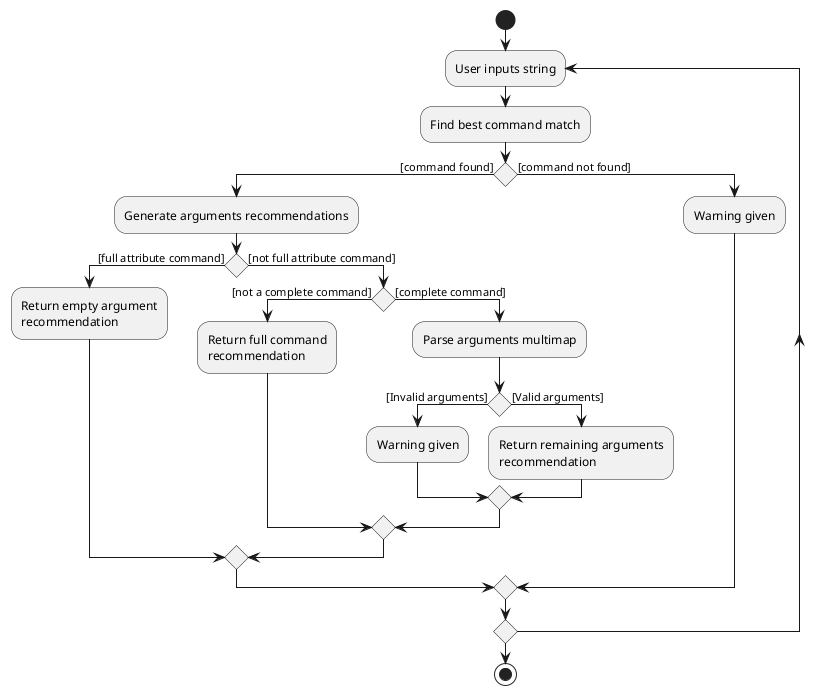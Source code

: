 @startuml
start
repeat :User inputs string;
:Find best command match;
if () then ([command found])
    :Generate arguments recommendations;
    if () then ([full attribute command])
        :Return empty argument
        recommendation;
    else ([not full attribute command])
        if () then ([not a complete command])
            :Return full command
            recommendation;
        else ([complete command])
            :Parse arguments multimap;
            if () then ([Invalid arguments])
                :Warning given;
            else ([Valid arguments])
                :Return remaining arguments
                recommendation;
            endif
        endif
    endif
else ([command not found])
    :Warning given;
endif
repeat while ()
stop

@enduml
